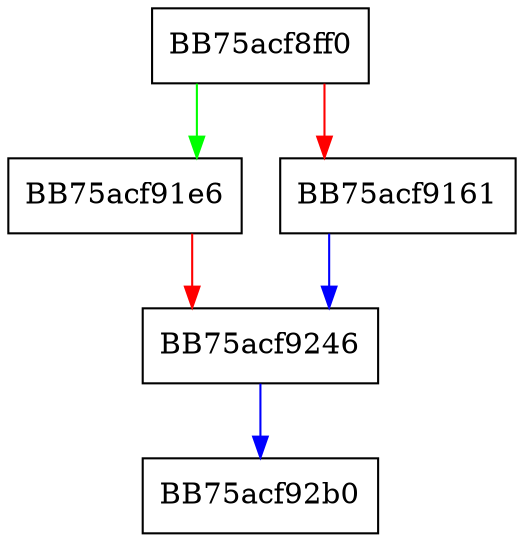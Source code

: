 digraph CreateTelemetryDispatchEntry {
  node [shape="box"];
  graph [splines=ortho];
  BB75acf8ff0 -> BB75acf91e6 [color="green"];
  BB75acf8ff0 -> BB75acf9161 [color="red"];
  BB75acf9161 -> BB75acf9246 [color="blue"];
  BB75acf91e6 -> BB75acf9246 [color="red"];
  BB75acf9246 -> BB75acf92b0 [color="blue"];
}